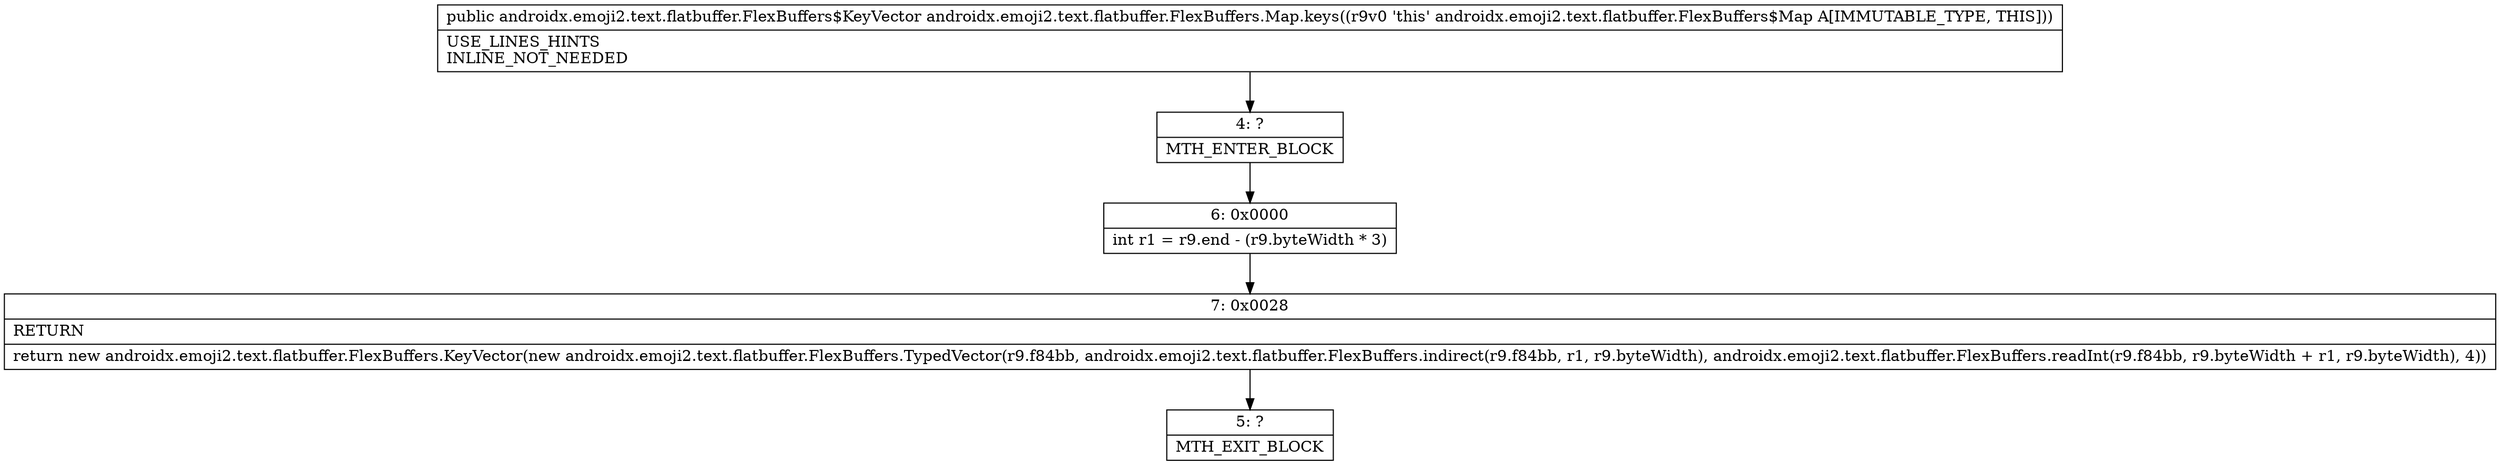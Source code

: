 digraph "CFG forandroidx.emoji2.text.flatbuffer.FlexBuffers.Map.keys()Landroidx\/emoji2\/text\/flatbuffer\/FlexBuffers$KeyVector;" {
Node_4 [shape=record,label="{4\:\ ?|MTH_ENTER_BLOCK\l}"];
Node_6 [shape=record,label="{6\:\ 0x0000|int r1 = r9.end \- (r9.byteWidth * 3)\l}"];
Node_7 [shape=record,label="{7\:\ 0x0028|RETURN\l|return new androidx.emoji2.text.flatbuffer.FlexBuffers.KeyVector(new androidx.emoji2.text.flatbuffer.FlexBuffers.TypedVector(r9.f84bb, androidx.emoji2.text.flatbuffer.FlexBuffers.indirect(r9.f84bb, r1, r9.byteWidth), androidx.emoji2.text.flatbuffer.FlexBuffers.readInt(r9.f84bb, r9.byteWidth + r1, r9.byteWidth), 4))\l}"];
Node_5 [shape=record,label="{5\:\ ?|MTH_EXIT_BLOCK\l}"];
MethodNode[shape=record,label="{public androidx.emoji2.text.flatbuffer.FlexBuffers$KeyVector androidx.emoji2.text.flatbuffer.FlexBuffers.Map.keys((r9v0 'this' androidx.emoji2.text.flatbuffer.FlexBuffers$Map A[IMMUTABLE_TYPE, THIS]))  | USE_LINES_HINTS\lINLINE_NOT_NEEDED\l}"];
MethodNode -> Node_4;Node_4 -> Node_6;
Node_6 -> Node_7;
Node_7 -> Node_5;
}

